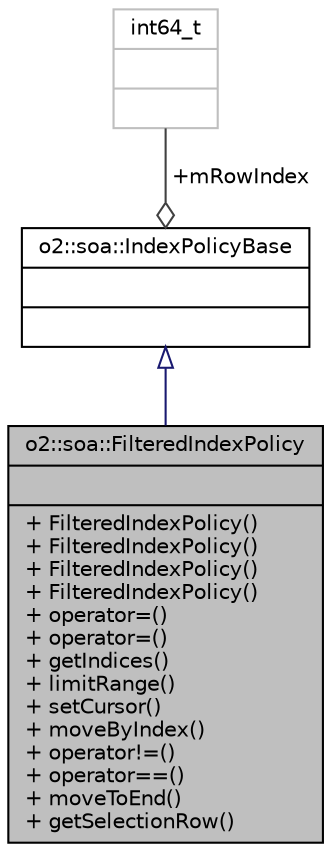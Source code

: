 digraph "o2::soa::FilteredIndexPolicy"
{
 // INTERACTIVE_SVG=YES
  bgcolor="transparent";
  edge [fontname="Helvetica",fontsize="10",labelfontname="Helvetica",labelfontsize="10"];
  node [fontname="Helvetica",fontsize="10",shape=record];
  Node1 [label="{o2::soa::FilteredIndexPolicy\n||+ FilteredIndexPolicy()\l+ FilteredIndexPolicy()\l+ FilteredIndexPolicy()\l+ FilteredIndexPolicy()\l+ operator=()\l+ operator=()\l+ getIndices()\l+ limitRange()\l+ setCursor()\l+ moveByIndex()\l+ operator!=()\l+ operator==()\l+ moveToEnd()\l+ getSelectionRow()\l}",height=0.2,width=0.4,color="black", fillcolor="grey75", style="filled", fontcolor="black"];
  Node2 -> Node1 [dir="back",color="midnightblue",fontsize="10",style="solid",arrowtail="onormal",fontname="Helvetica"];
  Node2 [label="{o2::soa::IndexPolicyBase\n||}",height=0.2,width=0.4,color="black",URL="$d9/d4f/structo2_1_1soa_1_1IndexPolicyBase.html"];
  Node3 -> Node2 [color="grey25",fontsize="10",style="solid",label=" +mRowIndex" ,arrowhead="odiamond",fontname="Helvetica"];
  Node3 [label="{int64_t\n||}",height=0.2,width=0.4,color="grey75"];
}
